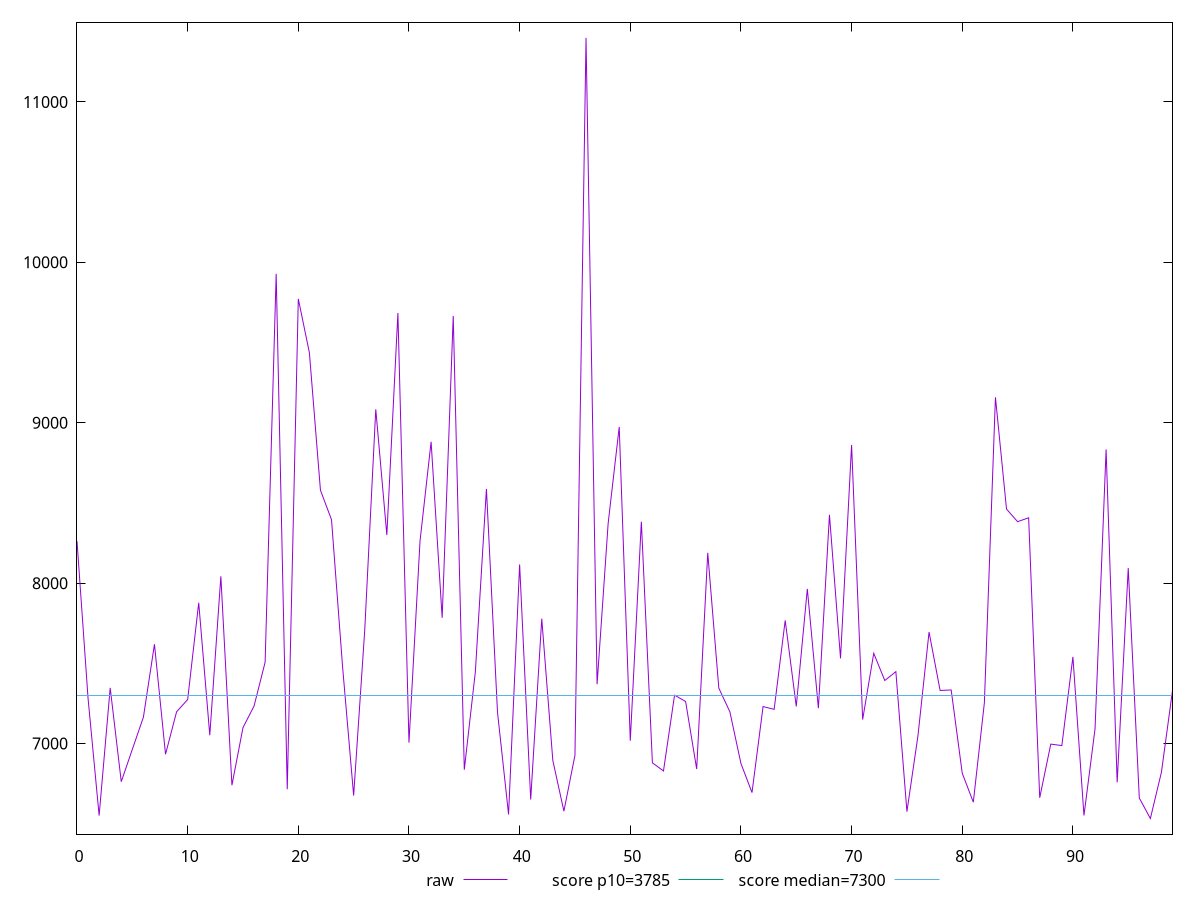 reset

$raw <<EOF
0 8261.848
1 7281.085000000001
2 6551.3035
3 7347.3005
4 6762.5615
5 6963.9144000000015
6 7164.3915
7 7618.9835
8 6933.512
9 7198.145
10 7274.564
11 7877.818999999999
12 7052.120999999999
13 8042.6635
14 6740.520799999999
15 7099.3054999999995
16 7234.1015
17 7507.086000000001
18 9928.499500000002
19 6715.630499999999
20 9772.329000000002
21 9437.167000000001
22 8579.357
23 8395.772
24 7478.9749999999985
25 6676.0779999999995
26 7703.8875
27 9083.7875
28 8300.020999999999
29 9684.567000000001
30 7005.834
31 8263.602499999999
32 8881.44
33 7784.115
34 9665.981
35 6837.171
36 7447.375500000001
37 8587.560000000001
38 7195.989
39 6558.186
40 8116.491000000001
41 6651.50585
42 7778.641000000001
43 6894.932000000002
44 6578.62
45 6926.682500000001
46 11399.325999999997
47 7369.7970000000005
48 8372.626999999999
49 8973.9405
50 7017.861999999999
51 8383.459499999999
52 6879.889
53 6829.3755
54 7301.807000000001
55 7262.290999999999
56 6841.399499999999
57 8189.202499999999
58 7345.9439999999995
59 7198.033
60 6876.003500000001
61 6694.443049999999
62 7230.683
63 7213.4125
64 7768.089999999999
65 7231.588999999999
66 7964.229000000001
67 7220.5779999999995
68 8425.9755
69 7531.142
70 8861.766
71 7149.805000000001
72 7562.8615
73 7393.1745
74 7448.425799999999
75 6575.8775
76 7050.106
77 7695.02
78 7331.18
79 7334.1990000000005
80 6814.928999999999
81 6634.777999999998
82 7254.6314999999995
83 9158.809500000001
84 8461.9
85 8383.479
86 8407.514
87 6662.067000000001
88 6996.749999999999
89 6987.463499999998
90 7540.4985
91 6552.1425
92 7091.464
93 8833.514
94 6758.522000000001
95 8093.881000000003
96 6660.628499999999
97 6532.795
98 6821.4305
99 7330.6314999999995
EOF

set key outside below
set xrange [0:99]
set yrange [6435.46438:11496.656619999998]
set trange [6435.46438:11496.656619999998]
set terminal svg size 640, 500 enhanced background rgb 'white'
set output "report_00015_2021-02-09T16-11-33.973Z/interactive/samples/pages+cached+noadtech/raw/values.svg"

plot $raw title "raw" with line, \
     3785 title "score p10=3785", \
     7300 title "score median=7300"

reset
